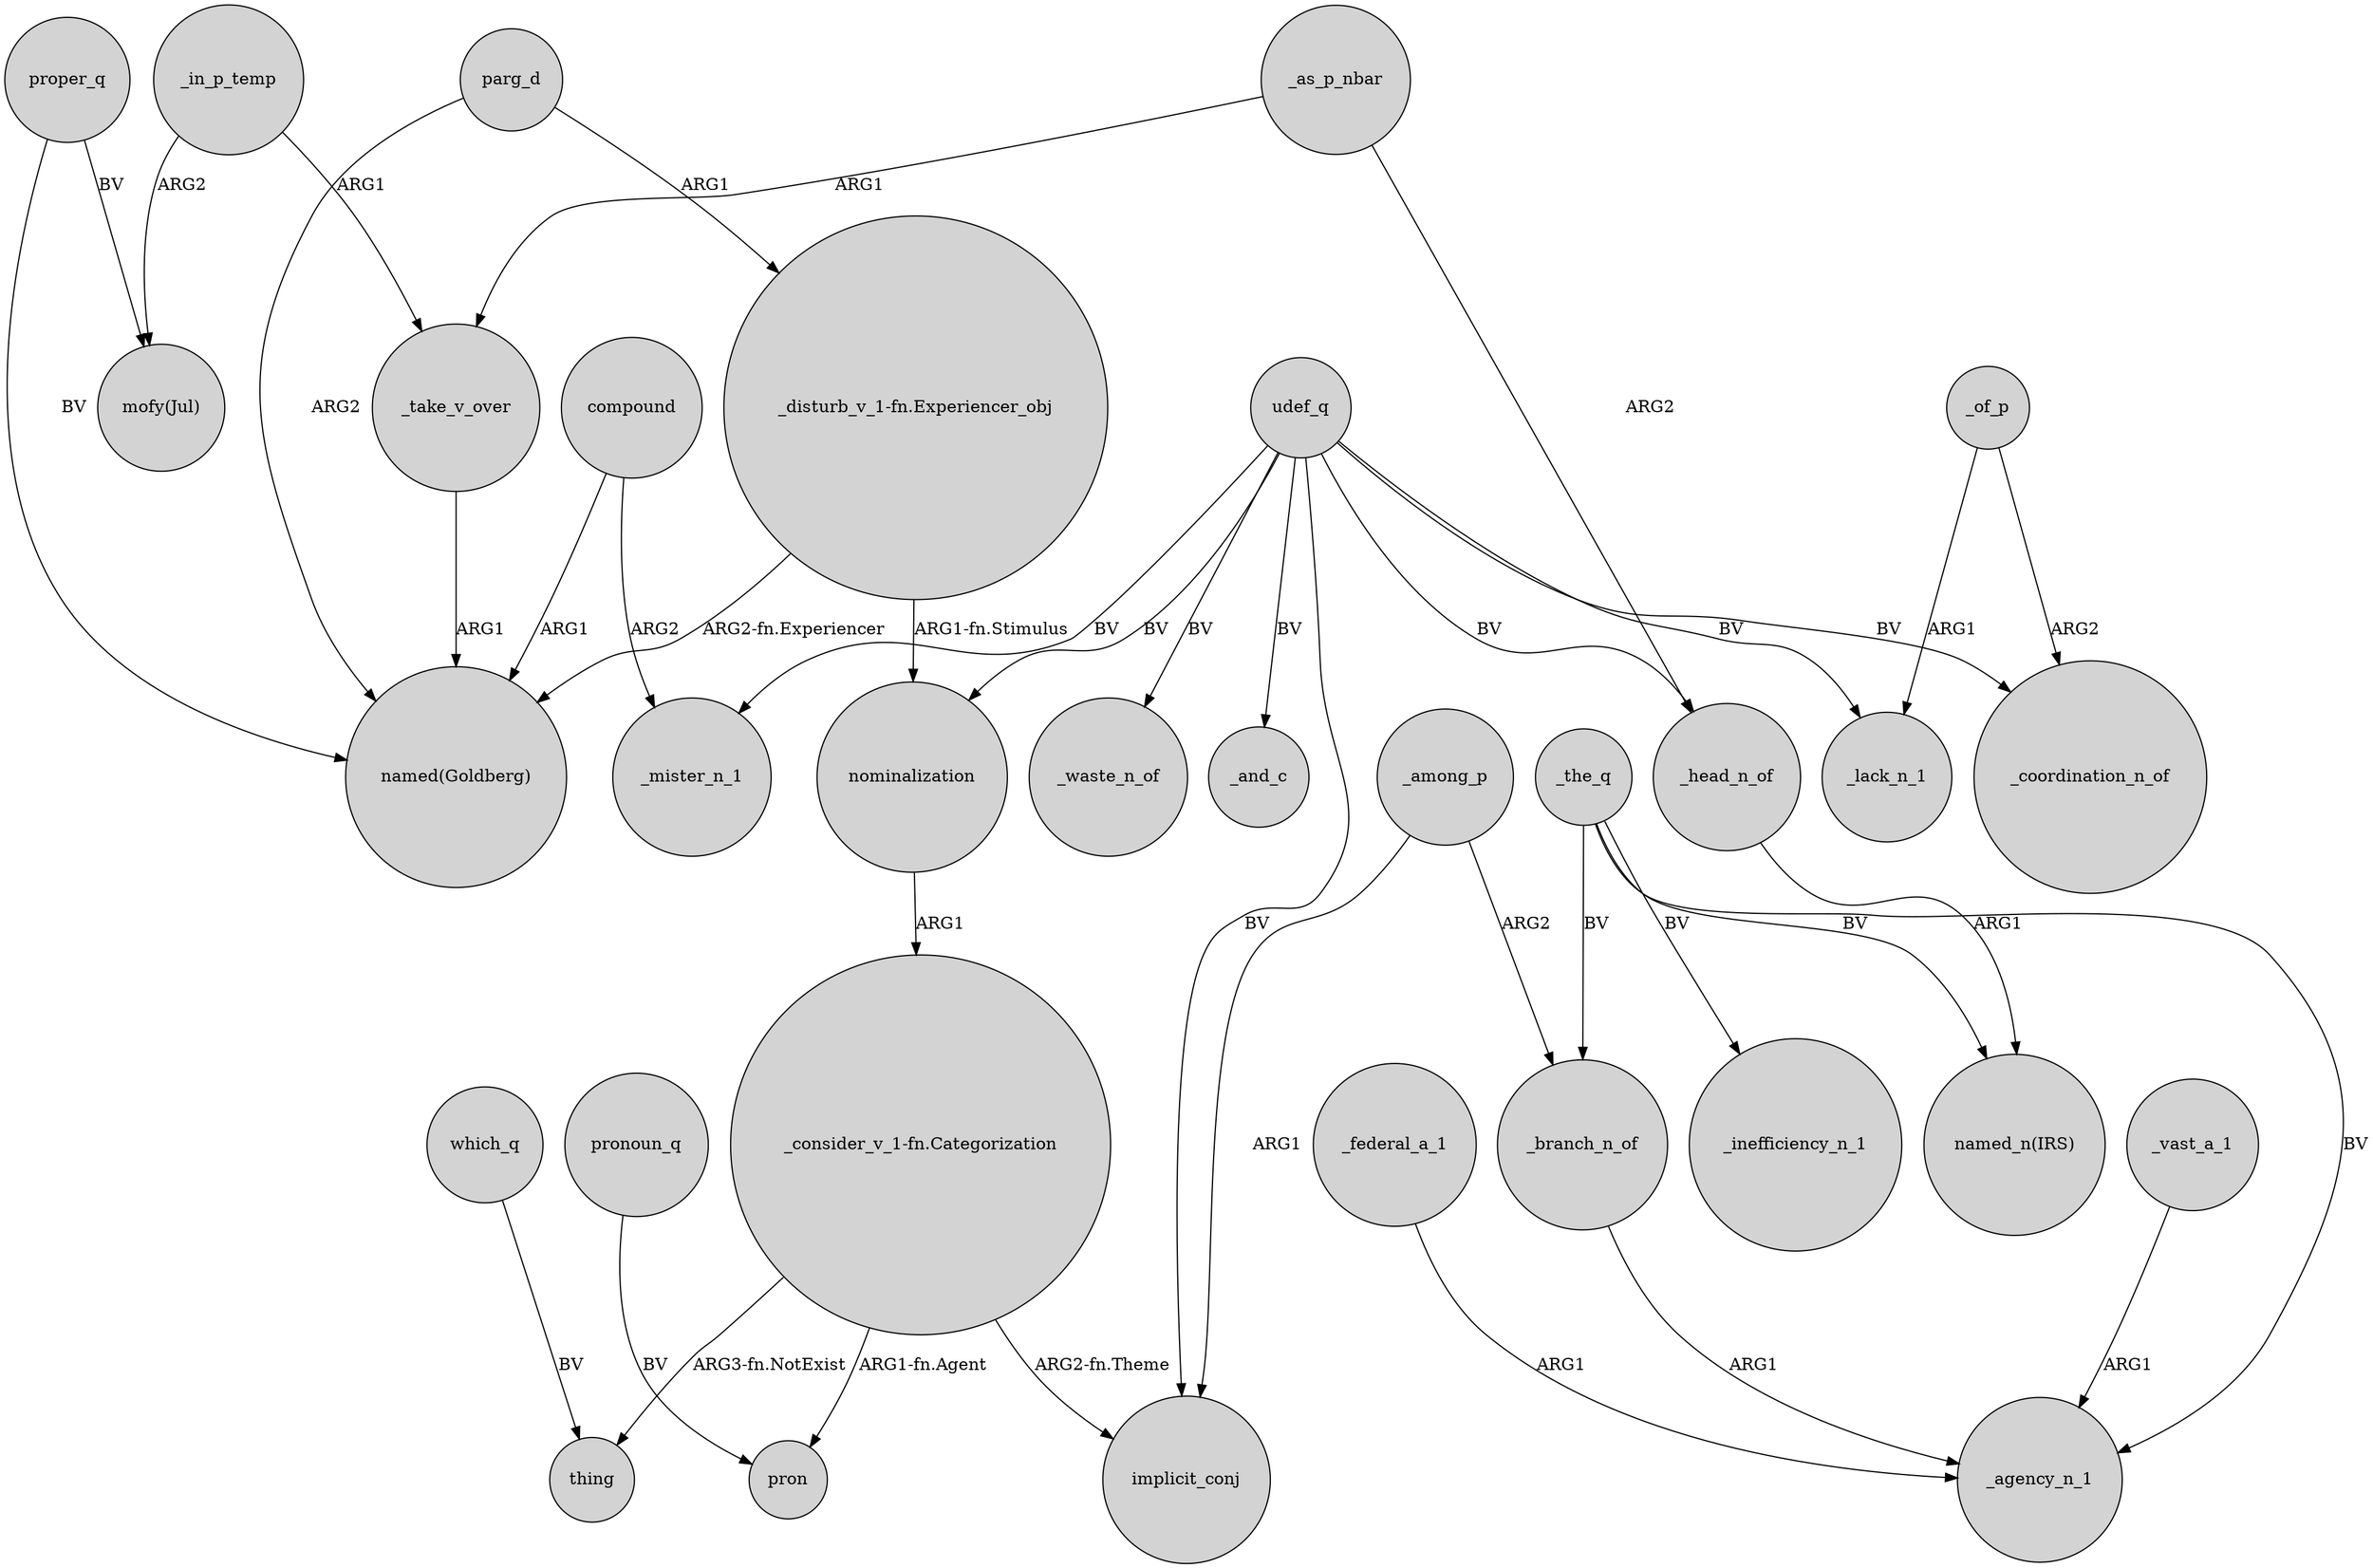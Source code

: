 digraph {
	node [shape=circle style=filled]
	parg_d -> "_disturb_v_1-fn.Experiencer_obj" [label=ARG1]
	_the_q -> _agency_n_1 [label=BV]
	"_consider_v_1-fn.Categorization" -> pron [label="ARG1-fn.Agent"]
	proper_q -> "mofy(Jul)" [label=BV]
	_take_v_over -> "named(Goldberg)" [label=ARG1]
	_of_p -> _lack_n_1 [label=ARG1]
	_as_p_nbar -> _take_v_over [label=ARG1]
	_head_n_of -> "named_n(IRS)" [label=ARG1]
	compound -> _mister_n_1 [label=ARG2]
	udef_q -> _mister_n_1 [label=BV]
	_in_p_temp -> _take_v_over [label=ARG1]
	udef_q -> _waste_n_of [label=BV]
	"_disturb_v_1-fn.Experiencer_obj" -> "named(Goldberg)" [label="ARG2-fn.Experiencer"]
	parg_d -> "named(Goldberg)" [label=ARG2]
	nominalization -> "_consider_v_1-fn.Categorization" [label=ARG1]
	_the_q -> _inefficiency_n_1 [label=BV]
	udef_q -> implicit_conj [label=BV]
	udef_q -> _coordination_n_of [label=BV]
	"_consider_v_1-fn.Categorization" -> thing [label="ARG3-fn.NotExist"]
	_among_p -> implicit_conj [label=ARG1]
	_branch_n_of -> _agency_n_1 [label=ARG1]
	pronoun_q -> pron [label=BV]
	"_consider_v_1-fn.Categorization" -> implicit_conj [label="ARG2-fn.Theme"]
	_in_p_temp -> "mofy(Jul)" [label=ARG2]
	compound -> "named(Goldberg)" [label=ARG1]
	"_disturb_v_1-fn.Experiencer_obj" -> nominalization [label="ARG1-fn.Stimulus"]
	udef_q -> _head_n_of [label=BV]
	proper_q -> "named(Goldberg)" [label=BV]
	udef_q -> nominalization [label=BV]
	udef_q -> _lack_n_1 [label=BV]
	_federal_a_1 -> _agency_n_1 [label=ARG1]
	_vast_a_1 -> _agency_n_1 [label=ARG1]
	_the_q -> "named_n(IRS)" [label=BV]
	_the_q -> _branch_n_of [label=BV]
	udef_q -> _and_c [label=BV]
	_among_p -> _branch_n_of [label=ARG2]
	_as_p_nbar -> _head_n_of [label=ARG2]
	_of_p -> _coordination_n_of [label=ARG2]
	which_q -> thing [label=BV]
}
